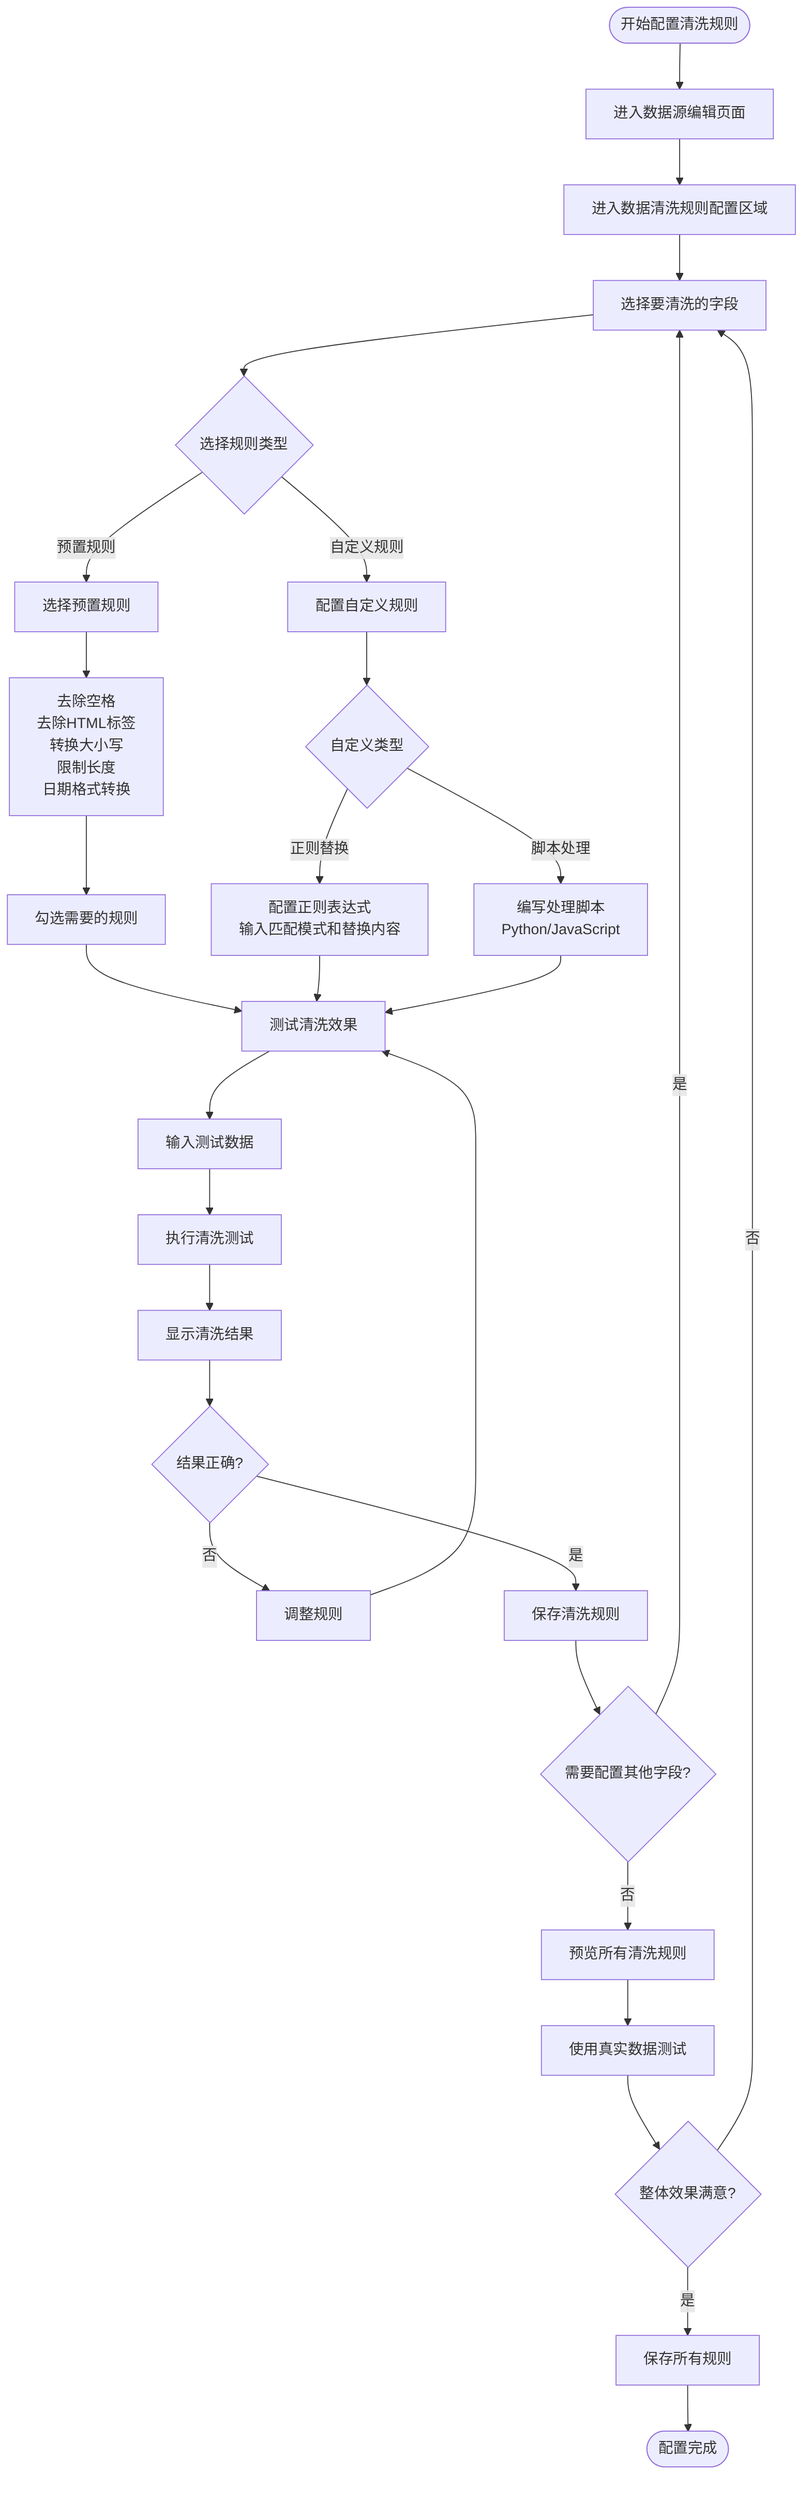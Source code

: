 flowchart TD
    Start([开始配置清洗规则]) --> DSEdit[进入数据源编辑页面]
    DSEdit --> CleanSection[进入数据清洗规则配置区域]
    
    CleanSection --> SelectField[选择要清洗的字段]
    SelectField --> RuleType{选择规则类型}
    
    RuleType -->|预置规则| PresetRule[选择预置规则]
    RuleType -->|自定义规则| CustomRule[配置自定义规则]
    
    PresetRule --> PresetList[去除空格<br/>去除HTML标签<br/>转换大小写<br/>限制长度<br/>日期格式转换]
    PresetList --> SelectPreset[勾选需要的规则]
    SelectPreset --> TestRule[测试清洗效果]
    
    CustomRule --> CustomType{自定义类型}
    CustomType -->|正则替换| RegexRule[配置正则表达式<br/>输入匹配模式和替换内容]
    CustomType -->|脚本处理| ScriptRule[编写处理脚本<br/>Python/JavaScript]
    
    RegexRule --> TestRule
    ScriptRule --> TestRule
    
    TestRule --> InputTest[输入测试数据]
    InputTest --> RunTest[执行清洗测试]
    RunTest --> ShowResult[显示清洗结果]
    
    ShowResult --> ResultOK{结果正确?}
    ResultOK -->|否| AdjustRule[调整规则]
    AdjustRule --> TestRule
    
    ResultOK -->|是| SaveRule[保存清洗规则]
    SaveRule --> MoreField{需要配置其他字段?}
    
    MoreField -->|是| SelectField
    MoreField -->|否| ReviewAll[预览所有清洗规则]
    
    ReviewAll --> FinalTest[使用真实数据测试]
    FinalTest --> FinalOK{整体效果满意?}
    
    FinalOK -->|否| SelectField
    FinalOK -->|是| SaveAll[保存所有规则]
    SaveAll --> End([配置完成])